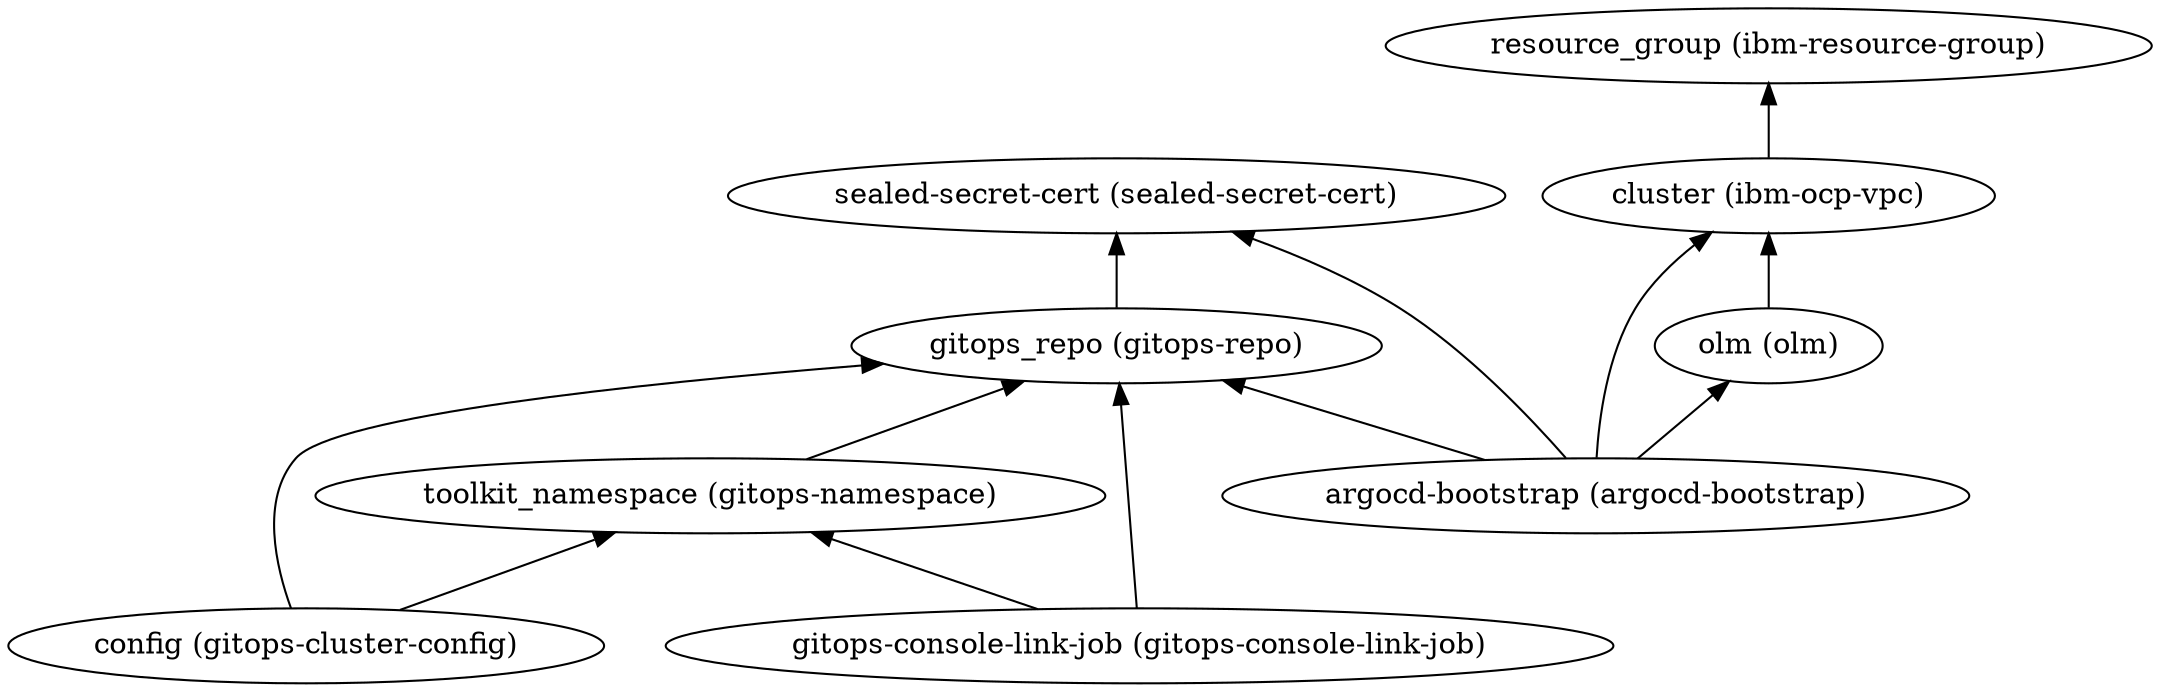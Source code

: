 digraph {
    rankdir="BT"
    "gitops_repo (gitops-repo)" -> "sealed-secret-cert (sealed-secret-cert)"
"gitops_repo (gitops-repo)"
"sealed-secret-cert (sealed-secret-cert)"
"argocd-bootstrap (argocd-bootstrap)" -> "cluster (ibm-ocp-vpc)"
"argocd-bootstrap (argocd-bootstrap)" -> "olm (olm)"
"argocd-bootstrap (argocd-bootstrap)" -> "gitops_repo (gitops-repo)"
"argocd-bootstrap (argocd-bootstrap)" -> "sealed-secret-cert (sealed-secret-cert)"
"argocd-bootstrap (argocd-bootstrap)"
"cluster (ibm-ocp-vpc)" -> "resource_group (ibm-resource-group)"
"cluster (ibm-ocp-vpc)"
"resource_group (ibm-resource-group)"
"olm (olm)" -> "cluster (ibm-ocp-vpc)"
"olm (olm)"
"config (gitops-cluster-config)" -> "gitops_repo (gitops-repo)"
"config (gitops-cluster-config)" -> "toolkit_namespace (gitops-namespace)"
"config (gitops-cluster-config)"
"toolkit_namespace (gitops-namespace)" -> "gitops_repo (gitops-repo)"
"toolkit_namespace (gitops-namespace)"
"gitops-console-link-job (gitops-console-link-job)" -> "gitops_repo (gitops-repo)"
"gitops-console-link-job (gitops-console-link-job)" -> "toolkit_namespace (gitops-namespace)"
"gitops-console-link-job (gitops-console-link-job)"
  }